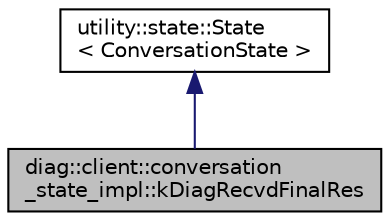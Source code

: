 digraph "diag::client::conversation_state_impl::kDiagRecvdFinalRes"
{
 // LATEX_PDF_SIZE
  edge [fontname="Helvetica",fontsize="10",labelfontname="Helvetica",labelfontsize="10"];
  node [fontname="Helvetica",fontsize="10",shape=record];
  Node1 [label="diag::client::conversation\l_state_impl::kDiagRecvdFinalRes",height=0.2,width=0.4,color="black", fillcolor="grey75", style="filled", fontcolor="black",tooltip=" "];
  Node2 -> Node1 [dir="back",color="midnightblue",fontsize="10",style="solid",fontname="Helvetica"];
  Node2 [label="utility::state::State\l\< ConversationState \>",height=0.2,width=0.4,color="black", fillcolor="white", style="filled",URL="$classutility_1_1state_1_1State.html",tooltip=" "];
}
